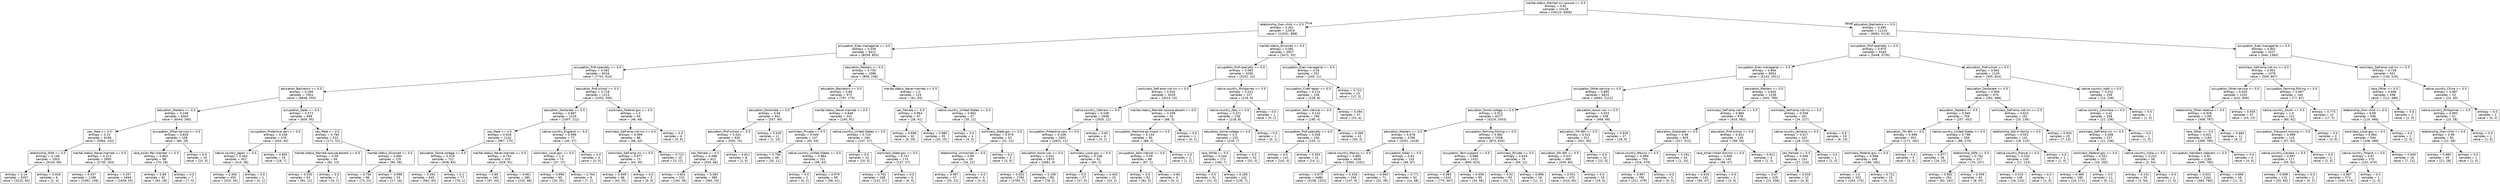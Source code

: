 digraph Tree {
node [shape=box, fontname="helvetica"] ;
edge [fontname="helvetica"] ;
0 [label="marital.status_Married-civ-spouse <= 0.5\nentropy = 0.81\nsamples = 24129\nvalue = [18123, 6006]"] ;
1 [label="relationship_Own-child <= 0.5\nentropy = 0.361\nsamples = 12919\nvalue = [12031, 888]"] ;
0 -> 1 [labeldistance=2.5, labelangle=45, headlabel="True"] ;
2 [label="occupation_Exec-managerial <= 0.5\nentropy = 0.439\nsamples = 9412\nvalue = [8559, 853]"] ;
1 -> 2 ;
3 [label="occupation_Prof-specialty <= 0.5\nentropy = 0.381\nsamples = 8316\nvalue = [7701, 615]"] ;
2 -> 3 ;
4 [label="education_Bachelors <= 0.5\nentropy = 0.289\nsamples = 7003\nvalue = [6648, 355]"] ;
3 -> 4 ;
5 [label="education_Masters <= 0.5\nentropy = 0.248\nsamples = 6304\nvalue = [6044, 260]"] ;
4 -> 5 ;
6 [label="sex_Male <= 0.5\nentropy = 0.23\nsamples = 6196\nvalue = [5964, 232]"] ;
5 -> 6 ;
7 [label="relationship_Wife <= 0.5\nentropy = 0.146\nsamples = 3303\nvalue = [3234, 69]"] ;
6 -> 7 ;
8 [label="entropy = 0.14\nsamples = 3297\nvalue = [3232, 65]"] ;
7 -> 8 ;
9 [label="entropy = 0.918\nsamples = 6\nvalue = [2, 4]"] ;
7 -> 9 ;
10 [label="marital.status_Never-married <= 0.5\nentropy = 0.313\nsamples = 2893\nvalue = [2730, 163]"] ;
6 -> 10 ;
11 [label="entropy = 0.437\nsamples = 1199\nvalue = [1091, 108]"] ;
10 -> 11 ;
12 [label="entropy = 0.207\nsamples = 1694\nvalue = [1639, 55]"] ;
10 -> 12 ;
13 [label="occupation_Other-service <= 0.5\nentropy = 0.826\nsamples = 108\nvalue = [80, 28]"] ;
5 -> 13 ;
14 [label="race_Asian-Pac-Islander <= 0.5\nentropy = 0.863\nsamples = 98\nvalue = [70, 28]"] ;
13 -> 14 ;
15 [label="entropy = 0.89\nsamples = 91\nvalue = [63, 28]"] ;
14 -> 15 ;
16 [label="entropy = 0.0\nsamples = 7\nvalue = [7, 0]"] ;
14 -> 16 ;
17 [label="entropy = 0.0\nsamples = 10\nvalue = [10, 0]"] ;
13 -> 17 ;
18 [label="occupation_Sales <= 0.5\nentropy = 0.573\nsamples = 699\nvalue = [604, 95]"] ;
4 -> 18 ;
19 [label="occupation_Protective-serv <= 0.5\nentropy = 0.438\nsamples = 476\nvalue = [433, 43]"] ;
18 -> 19 ;
20 [label="native.country_Japan <= 0.5\nentropy = 0.402\nsamples = 451\nvalue = [415, 36]"] ;
19 -> 20 ;
21 [label="entropy = 0.394\nsamples = 450\nvalue = [415, 35]"] ;
20 -> 21 ;
22 [label="entropy = 0.0\nsamples = 1\nvalue = [0, 1]"] ;
20 -> 22 ;
23 [label="entropy = 0.855\nsamples = 25\nvalue = [18, 7]"] ;
19 -> 23 ;
24 [label="sex_Male <= 0.5\nentropy = 0.784\nsamples = 223\nvalue = [171, 52]"] ;
18 -> 24 ;
25 [label="marital.status_Married-spouse-absent <= 0.5\nentropy = 0.58\nsamples = 94\nvalue = [81, 13]"] ;
24 -> 25 ;
26 [label="entropy = 0.555\nsamples = 93\nvalue = [81, 12]"] ;
25 -> 26 ;
27 [label="entropy = 0.0\nsamples = 1\nvalue = [0, 1]"] ;
25 -> 27 ;
28 [label="marital.status_Divorced <= 0.5\nentropy = 0.884\nsamples = 129\nvalue = [90, 39]"] ;
24 -> 28 ;
29 [label="entropy = 0.794\nsamples = 96\nvalue = [73, 23]"] ;
28 -> 29 ;
30 [label="entropy = 0.999\nsamples = 33\nvalue = [17, 16]"] ;
28 -> 30 ;
31 [label="education_Prof-school <= 0.5\nentropy = 0.718\nsamples = 1313\nvalue = [1053, 260]"] ;
3 -> 31 ;
32 [label="education_Doctorate <= 0.5\nentropy = 0.667\nsamples = 1219\nvalue = [1007, 212]"] ;
31 -> 32 ;
33 [label="sex_Male <= 0.5\nentropy = 0.618\nsamples = 1142\nvalue = [967, 175]"] ;
32 -> 33 ;
34 [label="education_Some-college <= 0.5\nentropy = 0.519\nsamples = 722\nvalue = [638, 84]"] ;
33 -> 34 ;
35 [label="entropy = 0.554\nsamples = 645\nvalue = [562, 83]"] ;
34 -> 35 ;
36 [label="entropy = 0.1\nsamples = 77\nvalue = [76, 1]"] ;
34 -> 36 ;
37 [label="marital.status_Never-married <= 0.5\nentropy = 0.754\nsamples = 420\nvalue = [329, 91]"] ;
33 -> 37 ;
38 [label="entropy = 0.89\nsamples = 140\nvalue = [97, 43]"] ;
37 -> 38 ;
39 [label="entropy = 0.661\nsamples = 280\nvalue = [232, 48]"] ;
37 -> 39 ;
40 [label="native.country_England <= 0.5\nentropy = 0.999\nsamples = 77\nvalue = [40, 37]"] ;
32 -> 40 ;
41 [label="workclass_Local-gov <= 0.5\nentropy = 1.0\nsamples = 74\nvalue = [37, 37]"] ;
40 -> 41 ;
42 [label="entropy = 0.996\nsamples = 65\nvalue = [30, 35]"] ;
41 -> 42 ;
43 [label="entropy = 0.764\nsamples = 9\nvalue = [7, 2]"] ;
41 -> 43 ;
44 [label="entropy = 0.0\nsamples = 3\nvalue = [3, 0]"] ;
40 -> 44 ;
45 [label="workclass_Federal-gov <= 0.5\nentropy = 1.0\nsamples = 94\nvalue = [46, 48]"] ;
31 -> 45 ;
46 [label="workclass_Self-emp-not-inc <= 0.5\nentropy = 0.999\nsamples = 88\nvalue = [46, 42]"] ;
45 -> 46 ;
47 [label="workclass_Self-emp-inc <= 0.5\nentropy = 0.977\nsamples = 73\nvalue = [43, 30]"] ;
46 -> 47 ;
48 [label="entropy = 0.949\nsamples = 68\nvalue = [43, 25]"] ;
47 -> 48 ;
49 [label="entropy = 0.0\nsamples = 5\nvalue = [0, 5]"] ;
47 -> 49 ;
50 [label="entropy = 0.722\nsamples = 15\nvalue = [3, 12]"] ;
46 -> 50 ;
51 [label="entropy = 0.0\nsamples = 6\nvalue = [0, 6]"] ;
45 -> 51 ;
52 [label="education_Masters <= 0.5\nentropy = 0.755\nsamples = 1096\nvalue = [858, 238]"] ;
2 -> 52 ;
53 [label="education_Bachelors <= 0.5\nentropy = 0.68\nsamples = 972\nvalue = [797, 175]"] ;
52 -> 53 ;
54 [label="education_Doctorate <= 0.5\nentropy = 0.56\nsamples = 641\nvalue = [557, 84]"] ;
53 -> 54 ;
55 [label="education_Prof-school <= 0.5\nentropy = 0.522\nsamples = 630\nvalue = [556, 74]"] ;
54 -> 55 ;
56 [label="sex_Female <= 0.5\nentropy = 0.498\nsamples = 622\nvalue = [554, 68]"] ;
55 -> 56 ;
57 [label="entropy = 0.652\nsamples = 233\nvalue = [194, 39]"] ;
56 -> 57 ;
58 [label="entropy = 0.383\nsamples = 389\nvalue = [360, 29]"] ;
56 -> 58 ;
59 [label="entropy = 0.811\nsamples = 8\nvalue = [2, 6]"] ;
55 -> 59 ;
60 [label="entropy = 0.439\nsamples = 11\nvalue = [1, 10]"] ;
54 -> 60 ;
61 [label="marital.status_Never-married <= 0.5\nentropy = 0.848\nsamples = 331\nvalue = [240, 91]"] ;
53 -> 61 ;
62 [label="workclass_Private <= 0.5\nentropy = 0.949\nsamples = 147\nvalue = [93, 54]"] ;
61 -> 62 ;
63 [label="entropy = 0.794\nsamples = 46\nvalue = [35, 11]"] ;
62 -> 63 ;
64 [label="native.country_United-States <= 0.5\nentropy = 0.984\nsamples = 101\nvalue = [58, 43]"] ;
62 -> 64 ;
65 [label="entropy = 0.0\nsamples = 2\nvalue = [0, 2]"] ;
64 -> 65 ;
66 [label="entropy = 0.979\nsamples = 99\nvalue = [58, 41]"] ;
64 -> 66 ;
67 [label="native.country_United-States <= 0.5\nentropy = 0.724\nsamples = 184\nvalue = [147, 37]"] ;
61 -> 67 ;
68 [label="entropy = 0.0\nsamples = 10\nvalue = [10, 0]"] ;
67 -> 68 ;
69 [label="workclass_State-gov <= 0.5\nentropy = 0.747\nsamples = 174\nvalue = [137, 37]"] ;
67 -> 69 ;
70 [label="entropy = 0.761\nsamples = 168\nvalue = [131, 37]"] ;
69 -> 70 ;
71 [label="entropy = 0.0\nsamples = 6\nvalue = [6, 0]"] ;
69 -> 71 ;
72 [label="marital.status_Never-married <= 0.5\nentropy = 1.0\nsamples = 124\nvalue = [61, 63]"] ;
52 -> 72 ;
73 [label="sex_Female <= 0.5\nentropy = 0.964\nsamples = 67\nvalue = [26, 41]"] ;
72 -> 73 ;
74 [label="entropy = 0.696\nsamples = 32\nvalue = [6, 26]"] ;
73 -> 74 ;
75 [label="entropy = 0.985\nsamples = 35\nvalue = [20, 15]"] ;
73 -> 75 ;
76 [label="native.country_United-States <= 0.5\nentropy = 0.962\nsamples = 57\nvalue = [35, 22]"] ;
72 -> 76 ;
77 [label="entropy = 0.0\nsamples = 4\nvalue = [4, 0]"] ;
76 -> 77 ;
78 [label="workclass_State-gov <= 0.5\nentropy = 0.979\nsamples = 53\nvalue = [31, 22]"] ;
76 -> 78 ;
79 [label="relationship_Unmarried <= 0.5\nentropy = 0.99\nsamples = 50\nvalue = [28, 22]"] ;
78 -> 79 ;
80 [label="entropy = 0.997\nsamples = 47\nvalue = [25, 22]"] ;
79 -> 80 ;
81 [label="entropy = 0.0\nsamples = 3\nvalue = [3, 0]"] ;
79 -> 81 ;
82 [label="entropy = 0.0\nsamples = 3\nvalue = [3, 0]"] ;
78 -> 82 ;
83 [label="marital.status_Divorced <= 0.5\nentropy = 0.081\nsamples = 3507\nvalue = [3472, 35]"] ;
1 -> 83 ;
84 [label="occupation_Prof-specialty <= 0.5\nentropy = 0.063\nsamples = 3256\nvalue = [3232, 24]"] ;
83 -> 84 ;
85 [label="workclass_Self-emp-not-inc <= 0.5\nentropy = 0.045\nsamples = 3029\nvalue = [3014, 15]"] ;
84 -> 85 ;
86 [label="native.country_Vietnam <= 0.5\nentropy = 0.038\nsamples = 2938\nvalue = [2926, 12]"] ;
85 -> 86 ;
87 [label="occupation_Protective-serv <= 0.5\nentropy = 0.036\nsamples = 2932\nvalue = [2921, 11]"] ;
86 -> 87 ;
88 [label="education_Assoc-voc <= 0.5\nentropy = 0.031\nsamples = 2870\nvalue = [2861, 9]"] ;
87 -> 88 ;
89 [label="entropy = 0.025\nsamples = 2790\nvalue = [2783, 7]"] ;
88 -> 89 ;
90 [label="entropy = 0.169\nsamples = 80\nvalue = [78, 2]"] ;
88 -> 90 ;
91 [label="workclass_Local-gov <= 0.5\nentropy = 0.206\nsamples = 62\nvalue = [60, 2]"] ;
87 -> 91 ;
92 [label="entropy = 0.0\nsamples = 37\nvalue = [37, 0]"] ;
91 -> 92 ;
93 [label="entropy = 0.402\nsamples = 25\nvalue = [23, 2]"] ;
91 -> 93 ;
94 [label="entropy = 0.65\nsamples = 6\nvalue = [5, 1]"] ;
86 -> 94 ;
95 [label="marital.status_Married-spouse-absent <= 0.5\nentropy = 0.209\nsamples = 91\nvalue = [88, 3]"] ;
85 -> 95 ;
96 [label="occupation_Machine-op-inspct <= 0.5\nentropy = 0.154\nsamples = 90\nvalue = [88, 2]"] ;
95 -> 96 ;
97 [label="occupation_Adm-clerical <= 0.5\nentropy = 0.09\nsamples = 88\nvalue = [87, 1]"] ;
96 -> 97 ;
98 [label="entropy = 0.0\nsamples = 82\nvalue = [82, 0]"] ;
97 -> 98 ;
99 [label="entropy = 0.65\nsamples = 6\nvalue = [5, 1]"] ;
97 -> 99 ;
100 [label="entropy = 1.0\nsamples = 2\nvalue = [1, 1]"] ;
96 -> 100 ;
101 [label="entropy = 0.0\nsamples = 1\nvalue = [0, 1]"] ;
95 -> 101 ;
102 [label="native.country_Philippines <= 0.5\nentropy = 0.241\nsamples = 227\nvalue = [218, 9]"] ;
84 -> 102 ;
103 [label="native.country_Italy <= 0.5\nentropy = 0.221\nsamples = 226\nvalue = [218, 8]"] ;
102 -> 103 ;
104 [label="education_Some-college <= 0.5\nentropy = 0.2\nsamples = 225\nvalue = [218, 7]"] ;
103 -> 104 ;
105 [label="race_White <= 0.5\nentropy = 0.244\nsamples = 173\nvalue = [166, 7]"] ;
104 -> 105 ;
106 [label="entropy = 0.0\nsamples = 31\nvalue = [31, 0]"] ;
105 -> 106 ;
107 [label="entropy = 0.283\nsamples = 142\nvalue = [135, 7]"] ;
105 -> 107 ;
108 [label="entropy = 0.0\nsamples = 52\nvalue = [52, 0]"] ;
104 -> 108 ;
109 [label="entropy = 0.0\nsamples = 1\nvalue = [0, 1]"] ;
103 -> 109 ;
110 [label="entropy = 0.0\nsamples = 1\nvalue = [0, 1]"] ;
102 -> 110 ;
111 [label="occupation_Exec-managerial <= 0.5\nentropy = 0.26\nsamples = 251\nvalue = [240, 11]"] ;
83 -> 111 ;
112 [label="occupation_Craft-repair <= 0.5\nentropy = 0.214\nsamples = 236\nvalue = [228, 8]"] ;
111 -> 112 ;
113 [label="occupation_Adm-clerical <= 0.5\nentropy = 0.142\nsamples = 199\nvalue = [195, 4]"] ;
112 -> 113 ;
114 [label="occupation_Prof-specialty <= 0.5\nentropy = 0.056\nsamples = 156\nvalue = [155, 1]"] ;
113 -> 114 ;
115 [label="entropy = 0.0\nsamples = 141\nvalue = [141, 0]"] ;
114 -> 115 ;
116 [label="entropy = 0.353\nsamples = 15\nvalue = [14, 1]"] ;
114 -> 116 ;
117 [label="entropy = 0.365\nsamples = 43\nvalue = [40, 3]"] ;
113 -> 117 ;
118 [label="entropy = 0.494\nsamples = 37\nvalue = [33, 4]"] ;
112 -> 118 ;
119 [label="entropy = 0.722\nsamples = 15\nvalue = [12, 3]"] ;
111 -> 119 ;
120 [label="education_Bachelors <= 0.5\nentropy = 0.995\nsamples = 11210\nvalue = [6092, 5118]"] ;
0 -> 120 [labeldistance=2.5, labelangle=-45, headlabel="False"] ;
121 [label="occupation_Prof-specialty <= 0.5\nentropy = 0.975\nsamples = 9183\nvalue = [5448, 3735]"] ;
120 -> 121 ;
122 [label="occupation_Exec-managerial <= 0.5\nentropy = 0.944\nsamples = 8054\nvalue = [5143, 2911]"] ;
121 -> 122 ;
123 [label="occupation_Other-service <= 0.5\nentropy = 0.895\nsamples = 6815\nvalue = [4693, 2122]"] ;
122 -> 123 ;
124 [label="education_Some-college <= 0.5\nentropy = 0.912\nsamples = 6277\nvalue = [4224, 2053]"] ;
123 -> 124 ;
125 [label="education_Masters <= 0.5\nentropy = 0.878\nsamples = 4769\nvalue = [3351, 1418]"] ;
124 -> 125 ;
126 [label="native.country_Mexico <= 0.5\nentropy = 0.865\nsamples = 4636\nvalue = [3305, 1331]"] ;
125 -> 126 ;
127 [label="entropy = 0.875\nsamples = 4480\nvalue = [3158, 1322]"] ;
126 -> 127 ;
128 [label="entropy = 0.318\nsamples = 156\nvalue = [147, 9]"] ;
126 -> 128 ;
129 [label="occupation_Sales <= 0.5\nentropy = 0.93\nsamples = 133\nvalue = [46, 87]"] ;
125 -> 129 ;
130 [label="entropy = 0.993\nsamples = 71\nvalue = [32, 39]"] ;
129 -> 130 ;
131 [label="entropy = 0.771\nsamples = 62\nvalue = [14, 48]"] ;
129 -> 131 ;
132 [label="occupation_Farming-fishing <= 0.5\nentropy = 0.982\nsamples = 1508\nvalue = [873, 635]"] ;
124 -> 132 ;
133 [label="occupation_Tech-support <= 0.5\nentropy = 0.988\nsamples = 1432\nvalue = [809, 623]"] ;
132 -> 133 ;
134 [label="entropy = 0.983\nsamples = 1342\nvalue = [775, 567]"] ;
133 -> 134 ;
135 [label="entropy = 0.956\nsamples = 90\nvalue = [34, 56]"] ;
133 -> 135 ;
136 [label="workclass_Private <= 0.5\nentropy = 0.629\nsamples = 76\nvalue = [64, 12]"] ;
132 -> 136 ;
137 [label="entropy = 0.52\nsamples = 60\nvalue = [53, 7]"] ;
136 -> 137 ;
138 [label="entropy = 0.896\nsamples = 16\nvalue = [11, 5]"] ;
136 -> 138 ;
139 [label="education_Assoc-voc <= 0.5\nentropy = 0.553\nsamples = 538\nvalue = [469, 69]"] ;
123 -> 139 ;
140 [label="education_7th-8th <= 0.5\nentropy = 0.522\nsamples = 511\nvalue = [451, 60]"] ;
139 -> 140 ;
141 [label="education_5th-6th <= 0.5\nentropy = 0.537\nsamples = 489\nvalue = [429, 60]"] ;
140 -> 141 ;
142 [label="entropy = 0.551\nsamples = 470\nvalue = [410, 60]"] ;
141 -> 142 ;
143 [label="entropy = 0.0\nsamples = 19\nvalue = [19, 0]"] ;
141 -> 143 ;
144 [label="entropy = 0.0\nsamples = 22\nvalue = [22, 0]"] ;
140 -> 144 ;
145 [label="entropy = 0.918\nsamples = 27\nvalue = [18, 9]"] ;
139 -> 145 ;
146 [label="education_Masters <= 0.5\nentropy = 0.945\nsamples = 1239\nvalue = [450, 789]"] ;
122 -> 146 ;
147 [label="workclass_Self-emp-not-inc <= 0.5\nentropy = 0.984\nsamples = 978\nvalue = [416, 562]"] ;
146 -> 147 ;
148 [label="education_Doctorate <= 0.5\nentropy = 0.96\nsamples = 829\nvalue = [317, 512]"] ;
147 -> 148 ;
149 [label="native.country_Mexico <= 0.5\nentropy = 0.969\nsamples = 795\nvalue = [316, 479]"] ;
148 -> 149 ;
150 [label="entropy = 0.967\nsamples = 790\nvalue = [311, 479]"] ;
149 -> 150 ;
151 [label="entropy = 0.0\nsamples = 5\nvalue = [5, 0]"] ;
149 -> 151 ;
152 [label="entropy = 0.191\nsamples = 34\nvalue = [1, 33]"] ;
148 -> 152 ;
153 [label="education_Prof-school <= 0.5\nentropy = 0.921\nsamples = 149\nvalue = [99, 50]"] ;
147 -> 153 ;
154 [label="race_Amer-Indian-Eskimo <= 0.5\nentropy = 0.909\nsamples = 145\nvalue = [98, 47]"] ;
153 -> 154 ;
155 [label="entropy = 0.916\nsamples = 142\nvalue = [95, 47]"] ;
154 -> 155 ;
156 [label="entropy = 0.0\nsamples = 3\nvalue = [3, 0]"] ;
154 -> 156 ;
157 [label="entropy = 0.811\nsamples = 4\nvalue = [1, 3]"] ;
153 -> 157 ;
158 [label="workclass_Self-emp-not-inc <= 0.5\nentropy = 0.558\nsamples = 261\nvalue = [34, 227]"] ;
146 -> 158 ;
159 [label="native.country_Jamaica <= 0.5\nentropy = 0.517\nsamples = 242\nvalue = [28, 214]"] ;
158 -> 159 ;
160 [label="sex_Female <= 0.5\nentropy = 0.506\nsamples = 241\nvalue = [27, 214]"] ;
159 -> 160 ;
161 [label="entropy = 0.47\nsamples = 229\nvalue = [23, 206]"] ;
160 -> 161 ;
162 [label="entropy = 0.918\nsamples = 12\nvalue = [4, 8]"] ;
160 -> 162 ;
163 [label="entropy = 0.0\nsamples = 1\nvalue = [1, 0]"] ;
159 -> 163 ;
164 [label="entropy = 0.9\nsamples = 19\nvalue = [6, 13]"] ;
158 -> 164 ;
165 [label="education_Prof-school <= 0.5\nentropy = 0.842\nsamples = 1129\nvalue = [305, 824]"] ;
121 -> 165 ;
166 [label="education_Doctorate <= 0.5\nentropy = 0.909\nsamples = 870\nvalue = [282, 588]"] ;
165 -> 166 ;
167 [label="education_Masters <= 0.5\nentropy = 0.945\nsamples = 709\nvalue = [257, 452]"] ;
166 -> 167 ;
168 [label="education_7th-8th <= 0.5\nentropy = 0.999\nsamples = 353\nvalue = [171, 182]"] ;
167 -> 168 ;
169 [label="workclass_Federal-gov <= 0.5\nentropy = 0.998\nsamples = 348\nvalue = [166, 182]"] ;
168 -> 169 ;
170 [label="entropy = 1.0\nsamples = 333\nvalue = [163, 170]"] ;
169 -> 170 ;
171 [label="entropy = 0.722\nsamples = 15\nvalue = [3, 12]"] ;
169 -> 171 ;
172 [label="entropy = 0.0\nsamples = 5\nvalue = [5, 0]"] ;
168 -> 172 ;
173 [label="native.country_United-States <= 0.5\nentropy = 0.798\nsamples = 356\nvalue = [86, 270]"] ;
167 -> 173 ;
174 [label="entropy = 0.977\nsamples = 39\nvalue = [16, 23]"] ;
173 -> 174 ;
175 [label="relationship_Wife <= 0.5\nentropy = 0.762\nsamples = 317\nvalue = [70, 247]"] ;
173 -> 175 ;
176 [label="entropy = 0.802\nsamples = 254\nvalue = [62, 192]"] ;
175 -> 176 ;
177 [label="entropy = 0.549\nsamples = 63\nvalue = [8, 55]"] ;
175 -> 177 ;
178 [label="workclass_Self-emp-not-inc <= 0.5\nentropy = 0.623\nsamples = 161\nvalue = [25, 136]"] ;
166 -> 178 ;
179 [label="relationship_Not-in-family <= 0.5\nentropy = 0.551\nsamples = 141\nvalue = [18, 123]"] ;
178 -> 179 ;
180 [label="native.country_France <= 0.5\nentropy = 0.533\nsamples = 140\nvalue = [17, 123]"] ;
179 -> 180 ;
181 [label="entropy = 0.515\nsamples = 139\nvalue = [16, 123]"] ;
180 -> 181 ;
182 [label="entropy = 0.0\nsamples = 1\nvalue = [1, 0]"] ;
180 -> 182 ;
183 [label="entropy = 0.0\nsamples = 1\nvalue = [1, 0]"] ;
179 -> 183 ;
184 [label="entropy = 0.934\nsamples = 20\nvalue = [7, 13]"] ;
178 -> 184 ;
185 [label="native.country_Haiti <= 0.5\nentropy = 0.432\nsamples = 259\nvalue = [23, 236]"] ;
165 -> 185 ;
186 [label="native.country_Columbia <= 0.5\nentropy = 0.42\nsamples = 258\nvalue = [22, 236]"] ;
185 -> 186 ;
187 [label="workclass_Self-emp-inc <= 0.5\nentropy = 0.408\nsamples = 257\nvalue = [21, 236]"] ;
186 -> 187 ;
188 [label="workclass_Federal-gov <= 0.5\nentropy = 0.451\nsamples = 201\nvalue = [19, 182]"] ;
187 -> 188 ;
189 [label="entropy = 0.469\nsamples = 190\nvalue = [19, 171]"] ;
188 -> 189 ;
190 [label="entropy = 0.0\nsamples = 11\nvalue = [0, 11]"] ;
188 -> 190 ;
191 [label="native.country_India <= 0.5\nentropy = 0.222\nsamples = 56\nvalue = [2, 54]"] ;
187 -> 191 ;
192 [label="entropy = 0.131\nsamples = 55\nvalue = [1, 54]"] ;
191 -> 192 ;
193 [label="entropy = 0.0\nsamples = 1\nvalue = [1, 0]"] ;
191 -> 193 ;
194 [label="entropy = 0.0\nsamples = 1\nvalue = [1, 0]"] ;
186 -> 194 ;
195 [label="entropy = 0.0\nsamples = 1\nvalue = [1, 0]"] ;
185 -> 195 ;
196 [label="occupation_Exec-managerial <= 0.5\nentropy = 0.902\nsamples = 2027\nvalue = [644, 1383]"] ;
120 -> 196 ;
197 [label="workclass_Self-emp-not-inc <= 0.5\nentropy = 0.951\nsamples = 1376\nvalue = [509, 867]"] ;
196 -> 197 ;
198 [label="occupation_Other-service <= 0.5\nentropy = 0.935\nsamples = 1232\nvalue = [432, 800]"] ;
197 -> 198 ;
199 [label="relationship_Other-relative <= 0.5\nentropy = 0.926\nsamples = 1195\nvalue = [408, 787]"] ;
198 -> 199 ;
200 [label="race_Other <= 0.5\nentropy = 0.922\nsamples = 1184\nvalue = [399, 785]"] ;
199 -> 200 ;
201 [label="occupation_Handlers-cleaners <= 0.5\nentropy = 0.92\nsamples = 1180\nvalue = [395, 785]"] ;
200 -> 201 ;
202 [label="entropy = 0.915\nsamples = 1164\nvalue = [384, 780]"] ;
201 -> 202 ;
203 [label="entropy = 0.896\nsamples = 16\nvalue = [11, 5]"] ;
201 -> 203 ;
204 [label="entropy = 0.0\nsamples = 4\nvalue = [4, 0]"] ;
200 -> 204 ;
205 [label="entropy = 0.684\nsamples = 11\nvalue = [9, 2]"] ;
199 -> 205 ;
206 [label="entropy = 0.935\nsamples = 37\nvalue = [24, 13]"] ;
198 -> 206 ;
207 [label="occupation_Farming-fishing <= 0.5\nentropy = 0.997\nsamples = 144\nvalue = [77, 67]"] ;
197 -> 207 ;
208 [label="native.country_South <= 0.5\nentropy = 1.0\nsamples = 122\nvalue = [60, 62]"] ;
207 -> 208 ;
209 [label="occupation_Transport-moving <= 0.5\nentropy = 0.999\nsamples = 119\nvalue = [57, 62]"] ;
208 -> 209 ;
210 [label="native.country_Canada <= 0.5\nentropy = 0.997\nsamples = 117\nvalue = [55, 62]"] ;
209 -> 210 ;
211 [label="entropy = 0.999\nsamples = 115\nvalue = [55, 60]"] ;
210 -> 211 ;
212 [label="entropy = 0.0\nsamples = 2\nvalue = [0, 2]"] ;
210 -> 212 ;
213 [label="entropy = 0.0\nsamples = 2\nvalue = [2, 0]"] ;
209 -> 213 ;
214 [label="entropy = 0.0\nsamples = 3\nvalue = [3, 0]"] ;
208 -> 214 ;
215 [label="entropy = 0.773\nsamples = 22\nvalue = [17, 5]"] ;
207 -> 215 ;
216 [label="workclass_Self-emp-not-inc <= 0.5\nentropy = 0.736\nsamples = 651\nvalue = [135, 516]"] ;
196 -> 216 ;
217 [label="race_Other <= 0.5\nentropy = 0.696\nsamples = 598\nvalue = [112, 486]"] ;
216 -> 217 ;
218 [label="relationship_Own-child <= 0.5\nentropy = 0.69\nsamples = 596\nvalue = [110, 486]"] ;
217 -> 218 ;
219 [label="workclass_Local-gov <= 0.5\nentropy = 0.684\nsamples = 594\nvalue = [108, 486]"] ;
218 -> 219 ;
220 [label="native.country_Poland <= 0.5\nentropy = 0.67\nsamples = 575\nvalue = [101, 474]"] ;
219 -> 220 ;
221 [label="entropy = 0.667\nsamples = 574\nvalue = [100, 474]"] ;
220 -> 221 ;
222 [label="entropy = 0.0\nsamples = 1\nvalue = [1, 0]"] ;
220 -> 222 ;
223 [label="entropy = 0.949\nsamples = 19\nvalue = [7, 12]"] ;
219 -> 223 ;
224 [label="entropy = 0.0\nsamples = 2\nvalue = [2, 0]"] ;
218 -> 224 ;
225 [label="entropy = 0.0\nsamples = 2\nvalue = [2, 0]"] ;
217 -> 225 ;
226 [label="native.country_China <= 0.5\nentropy = 0.987\nsamples = 53\nvalue = [23, 30]"] ;
216 -> 226 ;
227 [label="native.country_Philippines <= 0.5\nentropy = 0.993\nsamples = 51\nvalue = [23, 28]"] ;
226 -> 227 ;
228 [label="relationship_Own-child <= 0.5\nentropy = 0.99\nsamples = 50\nvalue = [22, 28]"] ;
227 -> 228 ;
229 [label="entropy = 0.985\nsamples = 49\nvalue = [21, 28]"] ;
228 -> 229 ;
230 [label="entropy = 0.0\nsamples = 1\nvalue = [1, 0]"] ;
228 -> 230 ;
231 [label="entropy = 0.0\nsamples = 1\nvalue = [1, 0]"] ;
227 -> 231 ;
232 [label="entropy = 0.0\nsamples = 2\nvalue = [0, 2]"] ;
226 -> 232 ;
}